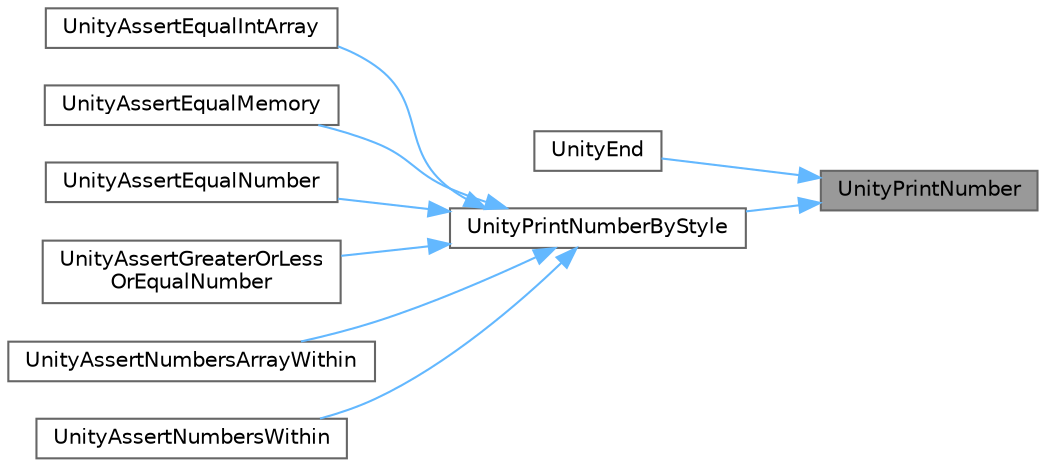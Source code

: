 digraph "UnityPrintNumber"
{
 // LATEX_PDF_SIZE
  bgcolor="transparent";
  edge [fontname=Helvetica,fontsize=10,labelfontname=Helvetica,labelfontsize=10];
  node [fontname=Helvetica,fontsize=10,shape=box,height=0.2,width=0.4];
  rankdir="RL";
  Node1 [label="UnityPrintNumber",height=0.2,width=0.4,color="gray40", fillcolor="grey60", style="filled", fontcolor="black",tooltip=" "];
  Node1 -> Node2 [dir="back",color="steelblue1",style="solid"];
  Node2 [label="UnityEnd",height=0.2,width=0.4,color="grey40", fillcolor="white", style="filled",URL="$unity_8c.html#a4820ba04ff5e9a474fe38ab6633d30a0",tooltip=" "];
  Node1 -> Node3 [dir="back",color="steelblue1",style="solid"];
  Node3 [label="UnityPrintNumberByStyle",height=0.2,width=0.4,color="grey40", fillcolor="white", style="filled",URL="$unity_8c.html#a83c7c7072b2f0e3cce93e56960da46e7",tooltip=" "];
  Node3 -> Node4 [dir="back",color="steelblue1",style="solid"];
  Node4 [label="UnityAssertEqualIntArray",height=0.2,width=0.4,color="grey40", fillcolor="white", style="filled",URL="$unity_8c.html#a5d36ae0ba6becafccda94364caf61adf",tooltip=" "];
  Node3 -> Node5 [dir="back",color="steelblue1",style="solid"];
  Node5 [label="UnityAssertEqualMemory",height=0.2,width=0.4,color="grey40", fillcolor="white", style="filled",URL="$unity_8c.html#a18b674bf204871eb5ab27f86405983f3",tooltip=" "];
  Node3 -> Node6 [dir="back",color="steelblue1",style="solid"];
  Node6 [label="UnityAssertEqualNumber",height=0.2,width=0.4,color="grey40", fillcolor="white", style="filled",URL="$unity_8c.html#a3f437686c9739ec3ed42d9fb640b4d1c",tooltip=" "];
  Node3 -> Node7 [dir="back",color="steelblue1",style="solid"];
  Node7 [label="UnityAssertGreaterOrLess\lOrEqualNumber",height=0.2,width=0.4,color="grey40", fillcolor="white", style="filled",URL="$unity_8c.html#a8a4659ab2a526ca3c93b7faf22bbf4b7",tooltip=" "];
  Node3 -> Node8 [dir="back",color="steelblue1",style="solid"];
  Node8 [label="UnityAssertNumbersArrayWithin",height=0.2,width=0.4,color="grey40", fillcolor="white", style="filled",URL="$unity_8c.html#a7125230f609e287bbe574be8ea46d1e3",tooltip=" "];
  Node3 -> Node9 [dir="back",color="steelblue1",style="solid"];
  Node9 [label="UnityAssertNumbersWithin",height=0.2,width=0.4,color="grey40", fillcolor="white", style="filled",URL="$unity_8c.html#a1edf5167aa7021aba92c523328e8fa61",tooltip=" "];
}
